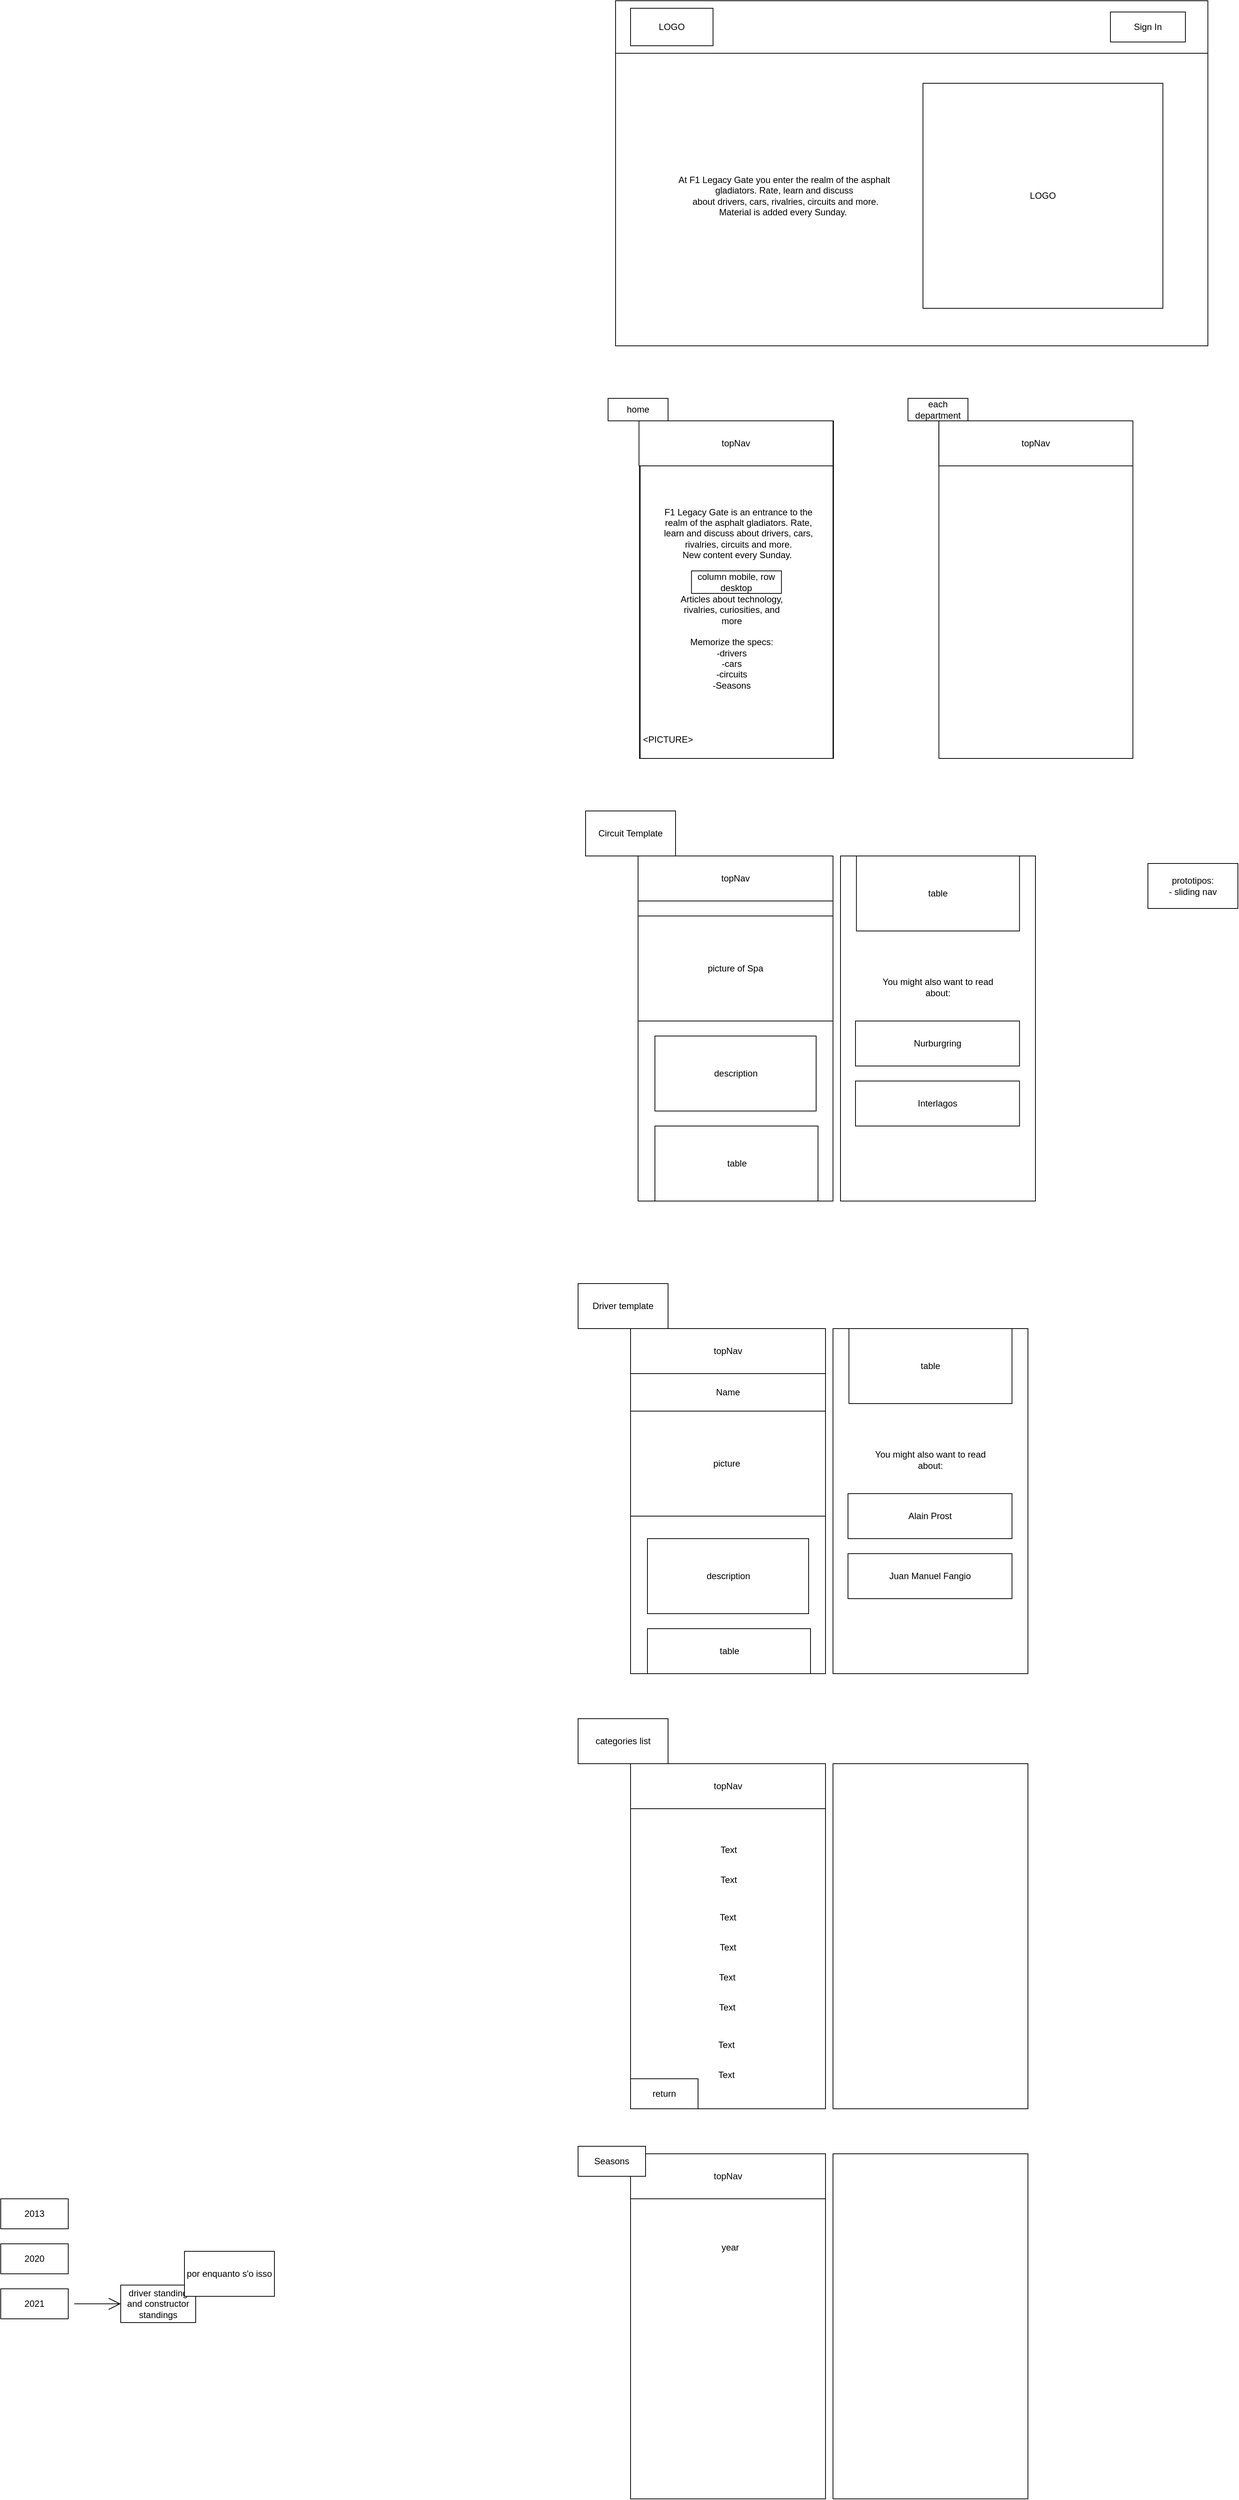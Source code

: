 <mxfile version="17.2.5" type="github">
  <diagram id="9qR5tHUcVQeSrMV2cmRk" name="Page-1">
    <mxGraphModel dx="2316" dy="739" grid="1" gridSize="10" guides="1" tooltips="1" connect="1" arrows="1" fold="1" page="1" pageScale="1" pageWidth="850" pageHeight="1100" math="0" shadow="0">
      <root>
        <mxCell id="0" />
        <mxCell id="1" parent="0" />
        <mxCell id="eebsuoNS6QFCWL_-Aq_M-1" value="" style="rounded=0;whiteSpace=wrap;html=1;" parent="1" vertex="1">
          <mxGeometry x="30" y="30" width="790" height="460" as="geometry" />
        </mxCell>
        <mxCell id="eebsuoNS6QFCWL_-Aq_M-2" value="" style="rounded=0;whiteSpace=wrap;html=1;" parent="1" vertex="1">
          <mxGeometry x="30" y="30" width="790" height="70" as="geometry" />
        </mxCell>
        <mxCell id="eebsuoNS6QFCWL_-Aq_M-3" value="LOGO" style="rounded=0;whiteSpace=wrap;html=1;" parent="1" vertex="1">
          <mxGeometry x="50" y="40" width="110" height="50" as="geometry" />
        </mxCell>
        <mxCell id="eebsuoNS6QFCWL_-Aq_M-4" value="Sign In" style="rounded=0;whiteSpace=wrap;html=1;" parent="1" vertex="1">
          <mxGeometry x="690" y="45" width="100" height="40" as="geometry" />
        </mxCell>
        <mxCell id="eebsuoNS6QFCWL_-Aq_M-5" value="LOGO" style="rounded=0;whiteSpace=wrap;html=1;" parent="1" vertex="1">
          <mxGeometry x="440" y="140" width="320" height="300" as="geometry" />
        </mxCell>
        <mxCell id="eebsuoNS6QFCWL_-Aq_M-6" value="At F1 Legacy Gate you enter the realm of the asphalt gladiators. Rate, learn and discuss&lt;br&gt;&amp;nbsp;about drivers, cars, rivalries, circuits and more.&lt;br&gt;Material is added every Sunday.&amp;nbsp;" style="text;html=1;strokeColor=none;fillColor=none;align=center;verticalAlign=middle;whiteSpace=wrap;rounded=0;" parent="1" vertex="1">
          <mxGeometry x="90" y="140" width="330" height="300" as="geometry" />
        </mxCell>
        <mxCell id="eebsuoNS6QFCWL_-Aq_M-7" value="" style="rounded=0;whiteSpace=wrap;html=1;" parent="1" vertex="1">
          <mxGeometry x="61.88" y="590" width="258.75" height="450" as="geometry" />
        </mxCell>
        <mxCell id="eebsuoNS6QFCWL_-Aq_M-8" value="" style="rounded=0;whiteSpace=wrap;html=1;" parent="1" vertex="1">
          <mxGeometry x="60" y="1170" width="260" height="460" as="geometry" />
        </mxCell>
        <mxCell id="eebsuoNS6QFCWL_-Aq_M-9" value="Circuit Template" style="rounded=0;whiteSpace=wrap;html=1;" parent="1" vertex="1">
          <mxGeometry x="-10" y="1110" width="120" height="60" as="geometry" />
        </mxCell>
        <mxCell id="eebsuoNS6QFCWL_-Aq_M-10" value="picture of Spa" style="rounded=0;whiteSpace=wrap;html=1;" parent="1" vertex="1">
          <mxGeometry x="60" y="1250" width="260" height="140" as="geometry" />
        </mxCell>
        <mxCell id="eebsuoNS6QFCWL_-Aq_M-11" value="description" style="rounded=0;whiteSpace=wrap;html=1;" parent="1" vertex="1">
          <mxGeometry x="82.5" y="1410" width="215" height="100" as="geometry" />
        </mxCell>
        <mxCell id="eebsuoNS6QFCWL_-Aq_M-12" value="table" style="rounded=0;whiteSpace=wrap;html=1;" parent="1" vertex="1">
          <mxGeometry x="82.5" y="1530" width="217.5" height="100" as="geometry" />
        </mxCell>
        <mxCell id="eebsuoNS6QFCWL_-Aq_M-14" value="" style="rounded=0;whiteSpace=wrap;html=1;" parent="1" vertex="1">
          <mxGeometry x="330" y="1170" width="260" height="460" as="geometry" />
        </mxCell>
        <mxCell id="eebsuoNS6QFCWL_-Aq_M-15" value="table" style="rounded=0;whiteSpace=wrap;html=1;" parent="1" vertex="1">
          <mxGeometry x="351.25" y="1170" width="217.5" height="100" as="geometry" />
        </mxCell>
        <mxCell id="eebsuoNS6QFCWL_-Aq_M-17" value="You might also want to read about:" style="text;html=1;strokeColor=none;fillColor=none;align=center;verticalAlign=middle;whiteSpace=wrap;rounded=0;" parent="1" vertex="1">
          <mxGeometry x="370" y="1320" width="180" height="50" as="geometry" />
        </mxCell>
        <mxCell id="eebsuoNS6QFCWL_-Aq_M-18" value="Nurburgring" style="rounded=0;whiteSpace=wrap;html=1;" parent="1" vertex="1">
          <mxGeometry x="350" y="1390" width="218.75" height="60" as="geometry" />
        </mxCell>
        <mxCell id="eebsuoNS6QFCWL_-Aq_M-19" value="Interlagos" style="rounded=0;whiteSpace=wrap;html=1;" parent="1" vertex="1">
          <mxGeometry x="350" y="1470" width="218.75" height="60" as="geometry" />
        </mxCell>
        <mxCell id="eebsuoNS6QFCWL_-Aq_M-20" value="topNav" style="rounded=0;whiteSpace=wrap;html=1;" parent="1" vertex="1">
          <mxGeometry x="60" y="1170" width="260" height="60" as="geometry" />
        </mxCell>
        <mxCell id="eebsuoNS6QFCWL_-Aq_M-21" value="prototipos:&lt;br&gt;- sliding nav" style="rounded=0;whiteSpace=wrap;html=1;" parent="1" vertex="1">
          <mxGeometry x="740" y="1180" width="120" height="60" as="geometry" />
        </mxCell>
        <mxCell id="eebsuoNS6QFCWL_-Aq_M-22" value="home" style="rounded=0;whiteSpace=wrap;html=1;" parent="1" vertex="1">
          <mxGeometry x="20" y="560" width="80" height="30" as="geometry" />
        </mxCell>
        <mxCell id="eebsuoNS6QFCWL_-Aq_M-23" value="topNav" style="rounded=0;whiteSpace=wrap;html=1;" parent="1" vertex="1">
          <mxGeometry x="61.25" y="590" width="258.75" height="60" as="geometry" />
        </mxCell>
        <mxCell id="eebsuoNS6QFCWL_-Aq_M-24" value="" style="rounded=0;whiteSpace=wrap;html=1;" parent="1" vertex="1">
          <mxGeometry x="461.25" y="590" width="258.75" height="450" as="geometry" />
        </mxCell>
        <mxCell id="eebsuoNS6QFCWL_-Aq_M-25" value="each department" style="rounded=0;whiteSpace=wrap;html=1;" parent="1" vertex="1">
          <mxGeometry x="420" y="560" width="80" height="30" as="geometry" />
        </mxCell>
        <mxCell id="eebsuoNS6QFCWL_-Aq_M-26" value="topNav" style="rounded=0;whiteSpace=wrap;html=1;" parent="1" vertex="1">
          <mxGeometry x="461.25" y="590" width="258.75" height="60" as="geometry" />
        </mxCell>
        <mxCell id="eebsuoNS6QFCWL_-Aq_M-30" value="" style="rounded=0;whiteSpace=wrap;html=1;" parent="1" vertex="1">
          <mxGeometry x="62.81" y="650" width="257.19" height="390" as="geometry" />
        </mxCell>
        <mxCell id="eebsuoNS6QFCWL_-Aq_M-29" value="F1 Legacy Gate is an entrance to the realm of the asphalt gladiators. Rate, learn and discuss&amp;nbsp;about drivers, cars, rivalries, circuits and more.&lt;br&gt;New content every Sunday.&amp;nbsp;" style="text;html=1;strokeColor=none;fillColor=none;align=center;verticalAlign=middle;whiteSpace=wrap;rounded=0;" parent="1" vertex="1">
          <mxGeometry x="90" y="690" width="208.12" height="100" as="geometry" />
        </mxCell>
        <mxCell id="eebsuoNS6QFCWL_-Aq_M-31" value="&amp;lt;PICTURE&amp;gt;" style="text;html=1;strokeColor=none;fillColor=none;align=center;verticalAlign=middle;whiteSpace=wrap;rounded=0;" parent="1" vertex="1">
          <mxGeometry x="70" y="1000" width="60" height="30" as="geometry" />
        </mxCell>
        <mxCell id="eebsuoNS6QFCWL_-Aq_M-33" value="Articles about technology, rivalries, curiosities, and more&lt;br&gt;&lt;br&gt;Memorize the specs:&lt;br&gt;-drivers&lt;br&gt;-cars&lt;br&gt;-circuits&lt;br&gt;-Seasons&lt;br&gt;" style="text;html=1;strokeColor=none;fillColor=none;align=center;verticalAlign=middle;whiteSpace=wrap;rounded=0;" parent="1" vertex="1">
          <mxGeometry x="110" y="790" width="150" height="190" as="geometry" />
        </mxCell>
        <mxCell id="eebsuoNS6QFCWL_-Aq_M-35" value="&lt;span&gt;column mobile, row desktop&lt;/span&gt;" style="rounded=0;whiteSpace=wrap;html=1;" parent="1" vertex="1">
          <mxGeometry x="131.25" y="790" width="120" height="30" as="geometry" />
        </mxCell>
        <mxCell id="eebsuoNS6QFCWL_-Aq_M-47" value="" style="rounded=0;whiteSpace=wrap;html=1;" parent="1" vertex="1">
          <mxGeometry x="50" y="1800" width="260" height="460" as="geometry" />
        </mxCell>
        <mxCell id="eebsuoNS6QFCWL_-Aq_M-48" value="Driver template" style="rounded=0;whiteSpace=wrap;html=1;" parent="1" vertex="1">
          <mxGeometry x="-20" y="1740" width="120" height="60" as="geometry" />
        </mxCell>
        <mxCell id="eebsuoNS6QFCWL_-Aq_M-49" value="picture&amp;nbsp;" style="rounded=0;whiteSpace=wrap;html=1;" parent="1" vertex="1">
          <mxGeometry x="50" y="1910" width="260" height="140" as="geometry" />
        </mxCell>
        <mxCell id="eebsuoNS6QFCWL_-Aq_M-50" value="description" style="rounded=0;whiteSpace=wrap;html=1;" parent="1" vertex="1">
          <mxGeometry x="72.5" y="2080" width="215" height="100" as="geometry" />
        </mxCell>
        <mxCell id="eebsuoNS6QFCWL_-Aq_M-51" value="table" style="rounded=0;whiteSpace=wrap;html=1;" parent="1" vertex="1">
          <mxGeometry x="72.5" y="2200" width="217.5" height="60" as="geometry" />
        </mxCell>
        <mxCell id="eebsuoNS6QFCWL_-Aq_M-52" value="" style="rounded=0;whiteSpace=wrap;html=1;" parent="1" vertex="1">
          <mxGeometry x="320" y="1800" width="260" height="460" as="geometry" />
        </mxCell>
        <mxCell id="eebsuoNS6QFCWL_-Aq_M-53" value="table" style="rounded=0;whiteSpace=wrap;html=1;" parent="1" vertex="1">
          <mxGeometry x="341.25" y="1800" width="217.5" height="100" as="geometry" />
        </mxCell>
        <mxCell id="eebsuoNS6QFCWL_-Aq_M-54" value="You might also want to read about:" style="text;html=1;strokeColor=none;fillColor=none;align=center;verticalAlign=middle;whiteSpace=wrap;rounded=0;" parent="1" vertex="1">
          <mxGeometry x="360" y="1950" width="180" height="50" as="geometry" />
        </mxCell>
        <mxCell id="eebsuoNS6QFCWL_-Aq_M-55" value="Alain Prost" style="rounded=0;whiteSpace=wrap;html=1;" parent="1" vertex="1">
          <mxGeometry x="340" y="2020" width="218.75" height="60" as="geometry" />
        </mxCell>
        <mxCell id="eebsuoNS6QFCWL_-Aq_M-56" value="Juan Manuel Fangio" style="rounded=0;whiteSpace=wrap;html=1;" parent="1" vertex="1">
          <mxGeometry x="340" y="2100" width="218.75" height="60" as="geometry" />
        </mxCell>
        <mxCell id="eebsuoNS6QFCWL_-Aq_M-57" value="topNav" style="rounded=0;whiteSpace=wrap;html=1;" parent="1" vertex="1">
          <mxGeometry x="50" y="1800" width="260" height="60" as="geometry" />
        </mxCell>
        <mxCell id="eebsuoNS6QFCWL_-Aq_M-58" value="Name" style="text;html=1;strokeColor=none;fillColor=none;align=center;verticalAlign=middle;whiteSpace=wrap;rounded=0;" parent="1" vertex="1">
          <mxGeometry x="150" y="1870" width="60" height="30" as="geometry" />
        </mxCell>
        <mxCell id="cl1Ilxu53-BpC9PnRYDr-1" value="" style="rounded=0;whiteSpace=wrap;html=1;" vertex="1" parent="1">
          <mxGeometry x="50" y="2380" width="260" height="460" as="geometry" />
        </mxCell>
        <mxCell id="cl1Ilxu53-BpC9PnRYDr-2" value="categories list" style="rounded=0;whiteSpace=wrap;html=1;" vertex="1" parent="1">
          <mxGeometry x="-20" y="2320" width="120" height="60" as="geometry" />
        </mxCell>
        <mxCell id="cl1Ilxu53-BpC9PnRYDr-3" value="" style="rounded=0;whiteSpace=wrap;html=1;" vertex="1" parent="1">
          <mxGeometry x="320" y="2380" width="260" height="460" as="geometry" />
        </mxCell>
        <mxCell id="cl1Ilxu53-BpC9PnRYDr-4" value="topNav" style="rounded=0;whiteSpace=wrap;html=1;" vertex="1" parent="1">
          <mxGeometry x="50" y="2380" width="260" height="60" as="geometry" />
        </mxCell>
        <mxCell id="cl1Ilxu53-BpC9PnRYDr-5" value="Text" style="text;strokeColor=none;fillColor=none;html=1;align=center;verticalAlign=middle;whiteSpace=wrap;rounded=0;hachureGap=4;" vertex="1" parent="1">
          <mxGeometry x="86.25" y="2480" width="190" height="30" as="geometry" />
        </mxCell>
        <mxCell id="cl1Ilxu53-BpC9PnRYDr-6" value="Text" style="text;strokeColor=none;fillColor=none;html=1;align=center;verticalAlign=middle;whiteSpace=wrap;rounded=0;hachureGap=4;" vertex="1" parent="1">
          <mxGeometry x="86.25" y="2520" width="190" height="30" as="geometry" />
        </mxCell>
        <mxCell id="cl1Ilxu53-BpC9PnRYDr-14" value="Text" style="text;strokeColor=none;fillColor=none;html=1;align=center;verticalAlign=middle;whiteSpace=wrap;rounded=0;hachureGap=4;" vertex="1" parent="1">
          <mxGeometry x="85" y="2570" width="190" height="30" as="geometry" />
        </mxCell>
        <mxCell id="cl1Ilxu53-BpC9PnRYDr-15" value="Text" style="text;strokeColor=none;fillColor=none;html=1;align=center;verticalAlign=middle;whiteSpace=wrap;rounded=0;hachureGap=4;" vertex="1" parent="1">
          <mxGeometry x="85" y="2610" width="190" height="30" as="geometry" />
        </mxCell>
        <mxCell id="cl1Ilxu53-BpC9PnRYDr-16" value="Text" style="text;strokeColor=none;fillColor=none;html=1;align=center;verticalAlign=middle;whiteSpace=wrap;rounded=0;hachureGap=4;" vertex="1" parent="1">
          <mxGeometry x="83.75" y="2650" width="190" height="30" as="geometry" />
        </mxCell>
        <mxCell id="cl1Ilxu53-BpC9PnRYDr-17" value="Text" style="text;strokeColor=none;fillColor=none;html=1;align=center;verticalAlign=middle;whiteSpace=wrap;rounded=0;hachureGap=4;" vertex="1" parent="1">
          <mxGeometry x="83.75" y="2690" width="190" height="30" as="geometry" />
        </mxCell>
        <mxCell id="cl1Ilxu53-BpC9PnRYDr-18" value="Text" style="text;strokeColor=none;fillColor=none;html=1;align=center;verticalAlign=middle;whiteSpace=wrap;rounded=0;hachureGap=4;" vertex="1" parent="1">
          <mxGeometry x="82.5" y="2740" width="190" height="30" as="geometry" />
        </mxCell>
        <mxCell id="cl1Ilxu53-BpC9PnRYDr-19" value="Text" style="text;strokeColor=none;fillColor=none;html=1;align=center;verticalAlign=middle;whiteSpace=wrap;rounded=0;hachureGap=4;" vertex="1" parent="1">
          <mxGeometry x="82.5" y="2780" width="190" height="30" as="geometry" />
        </mxCell>
        <mxCell id="cl1Ilxu53-BpC9PnRYDr-20" value="return" style="rounded=0;whiteSpace=wrap;html=1;hachureGap=4;" vertex="1" parent="1">
          <mxGeometry x="50" y="2800" width="90" height="40" as="geometry" />
        </mxCell>
        <mxCell id="cl1Ilxu53-BpC9PnRYDr-21" value="" style="rounded=0;whiteSpace=wrap;html=1;" vertex="1" parent="1">
          <mxGeometry x="50" y="2900" width="260" height="460" as="geometry" />
        </mxCell>
        <mxCell id="cl1Ilxu53-BpC9PnRYDr-22" value="" style="rounded=0;whiteSpace=wrap;html=1;" vertex="1" parent="1">
          <mxGeometry x="320" y="2900" width="260" height="460" as="geometry" />
        </mxCell>
        <mxCell id="cl1Ilxu53-BpC9PnRYDr-23" value="topNav" style="rounded=0;whiteSpace=wrap;html=1;" vertex="1" parent="1">
          <mxGeometry x="50" y="2900" width="260" height="60" as="geometry" />
        </mxCell>
        <mxCell id="cl1Ilxu53-BpC9PnRYDr-24" value="Seasons" style="rounded=0;whiteSpace=wrap;html=1;hachureGap=4;" vertex="1" parent="1">
          <mxGeometry x="-20" y="2890" width="90" height="40" as="geometry" />
        </mxCell>
        <mxCell id="cl1Ilxu53-BpC9PnRYDr-25" value="year" style="text;strokeColor=none;fillColor=none;html=1;align=center;verticalAlign=middle;whiteSpace=wrap;rounded=0;hachureGap=4;" vertex="1" parent="1">
          <mxGeometry x="92.5" y="3000" width="180" height="50" as="geometry" />
        </mxCell>
        <mxCell id="cl1Ilxu53-BpC9PnRYDr-36" style="edgeStyle=none;curved=1;rounded=0;orthogonalLoop=1;jettySize=auto;html=1;entryX=0;entryY=0.5;entryDx=0;entryDy=0;endArrow=open;startSize=14;endSize=14;sourcePerimeterSpacing=8;targetPerimeterSpacing=8;" edge="1" parent="1" source="cl1Ilxu53-BpC9PnRYDr-26" target="cl1Ilxu53-BpC9PnRYDr-27">
          <mxGeometry relative="1" as="geometry" />
        </mxCell>
        <mxCell id="cl1Ilxu53-BpC9PnRYDr-26" value="2021" style="rounded=0;whiteSpace=wrap;html=1;hachureGap=4;" vertex="1" parent="1">
          <mxGeometry x="-790" y="3080" width="90" height="40" as="geometry" />
        </mxCell>
        <mxCell id="cl1Ilxu53-BpC9PnRYDr-27" value="driver standing and constructor standings" style="rounded=0;whiteSpace=wrap;html=1;hachureGap=4;" vertex="1" parent="1">
          <mxGeometry x="-630" y="3075" width="100" height="50" as="geometry" />
        </mxCell>
        <mxCell id="cl1Ilxu53-BpC9PnRYDr-28" value="2020" style="rounded=0;whiteSpace=wrap;html=1;hachureGap=4;" vertex="1" parent="1">
          <mxGeometry x="-790" y="3020" width="90" height="40" as="geometry" />
        </mxCell>
        <mxCell id="cl1Ilxu53-BpC9PnRYDr-29" value="2013" style="rounded=0;whiteSpace=wrap;html=1;hachureGap=4;" vertex="1" parent="1">
          <mxGeometry x="-790" y="2960" width="90" height="40" as="geometry" />
        </mxCell>
        <mxCell id="cl1Ilxu53-BpC9PnRYDr-41" value="por enquanto s&#39;o isso" style="rounded=0;whiteSpace=wrap;html=1;hachureGap=4;" vertex="1" parent="1">
          <mxGeometry x="-545" y="3030" width="120" height="60" as="geometry" />
        </mxCell>
      </root>
    </mxGraphModel>
  </diagram>
</mxfile>
